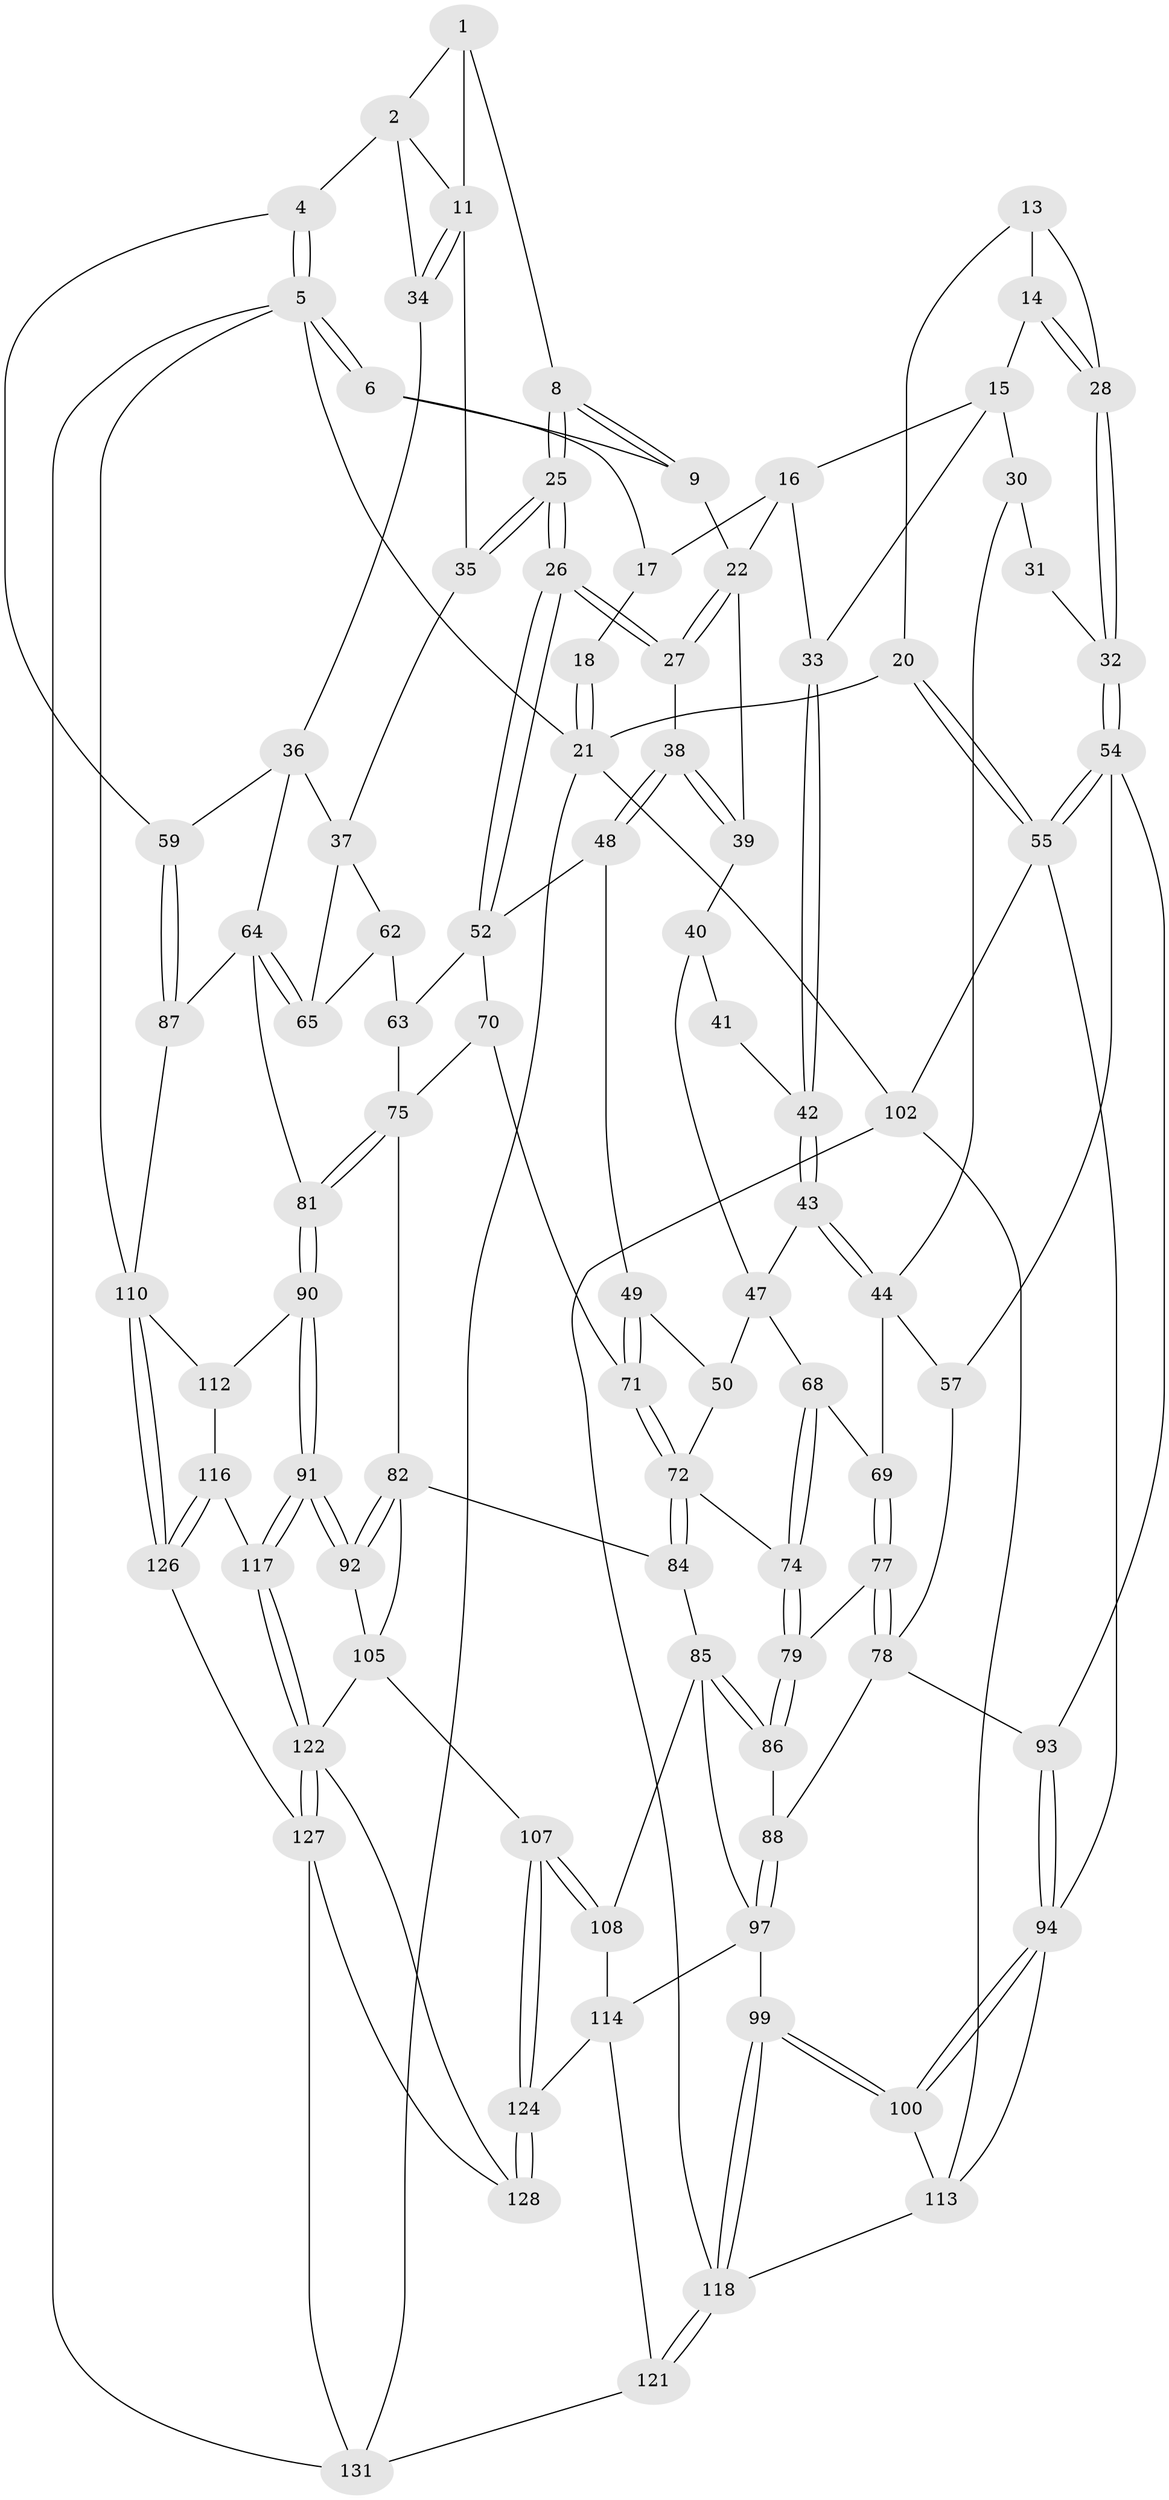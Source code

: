 // original degree distribution, {3: 0.022727272727272728, 4: 0.21212121212121213, 6: 0.21212121212121213, 5: 0.553030303030303}
// Generated by graph-tools (version 1.1) at 2025/11/02/27/25 16:11:52]
// undirected, 92 vertices, 204 edges
graph export_dot {
graph [start="1"]
  node [color=gray90,style=filled];
  1 [pos="+0.8327979620160133+0",super="+7"];
  2 [pos="+0.9310478851202246+0.0689889398796044",super="+3"];
  4 [pos="+1+0.1629827754179059"];
  5 [pos="+1+0",super="+109"];
  6 [pos="+0.8324657560840538+0",super="+10"];
  8 [pos="+0.659116758918244+0.12788331550013401"];
  9 [pos="+0.4638685604860879+0"];
  11 [pos="+0.8329188942840048+0.12697056658124892",super="+12"];
  13 [pos="+0.12396955364094076+0.06059868925696604",super="+19"];
  14 [pos="+0.141324754659548+0.11715403308951608"];
  15 [pos="+0.15139319212664007+0.12314177681378963",super="+29"];
  16 [pos="+0.25731624971174727+0.07763497585853638",super="+24"];
  17 [pos="+0.4406504317741241+0"];
  18 [pos="+0.10460949530519162+0"];
  20 [pos="+0+0.10464589086526399"];
  21 [pos="+0+0",super="+104"];
  22 [pos="+0.4547541000196524+0",super="+23"];
  25 [pos="+0.6579517244627299+0.25397002960746207"];
  26 [pos="+0.6417099075378122+0.2978834597863538"];
  27 [pos="+0.4455784019261789+0.10954261685024146"];
  28 [pos="+0.04866618918982989+0.19114933468078107"];
  30 [pos="+0.1594781218791657+0.21146500423341205",super="+45"];
  31 [pos="+0.09215748597663534+0.24460694149223255"];
  32 [pos="+0.0720299428745768+0.24066318509159065"];
  33 [pos="+0.2409251728318605+0.19268200176127212"];
  34 [pos="+1+0.19082768580209275"];
  35 [pos="+0.8258725828342499+0.19017635296790605"];
  36 [pos="+0.9224582180231828+0.2655274007468525",super="+60"];
  37 [pos="+0.8723379996651461+0.2650858417823641",super="+61"];
  38 [pos="+0.42333411754740136+0.16887141832118327"];
  39 [pos="+0.3962103648997842+0.18635854601022558"];
  40 [pos="+0.3872866413734455+0.1966821488438211",super="+46"];
  41 [pos="+0.28692596233260487+0.22560171929992082"];
  42 [pos="+0.24209079510336048+0.19724274992776827"];
  43 [pos="+0.21635209297887106+0.2989939051046376"];
  44 [pos="+0.18939418467797328+0.3176022469904268",super="+56"];
  47 [pos="+0.3291185946181943+0.3129837440676867",super="+51"];
  48 [pos="+0.4711155745760078+0.2983117046609747"];
  49 [pos="+0.42345388142637935+0.3325792277446847"];
  50 [pos="+0.3995342841328459+0.33951027792312555"];
  52 [pos="+0.6412467875708883+0.3029945598801082",super="+53"];
  54 [pos="+0+0.45334090150616463",super="+58"];
  55 [pos="+0+0.4938128075396047",super="+96"];
  57 [pos="+0.07439994592717036+0.43155428840604504"];
  59 [pos="+1+0.46115696193457145"];
  62 [pos="+0.8241002593752964+0.30253520417992485",super="+66"];
  63 [pos="+0.8131101484218743+0.30529807675000076",super="+67"];
  64 [pos="+0.9289471978097897+0.44334043772421394",super="+80"];
  65 [pos="+0.8907227383784775+0.4338958880954626"];
  68 [pos="+0.3214241086965422+0.3704429778237008"];
  69 [pos="+0.25261863816323676+0.4095719660831221"];
  70 [pos="+0.6248374070429137+0.36365815430987936"];
  71 [pos="+0.4750759241641853+0.4420097835609734"];
  72 [pos="+0.44654338316639147+0.47520655150457114",super="+73"];
  74 [pos="+0.35999995220280373+0.46418402542091364"];
  75 [pos="+0.7606616383419109+0.4657853074640179",super="+76"];
  77 [pos="+0.2734205158973158+0.4955717795233909"];
  78 [pos="+0.2578899938854545+0.5175267432293357",super="+89"];
  79 [pos="+0.34405614364147347+0.4774879879742548"];
  81 [pos="+0.844812353641566+0.6165343089771229"];
  82 [pos="+0.6229576953715537+0.5530856986543244",super="+83"];
  84 [pos="+0.4808304029158459+0.5865153571073073"];
  85 [pos="+0.47316322412235934+0.5909996386604988",super="+101"];
  86 [pos="+0.37358744657504867+0.5713417747516139"];
  87 [pos="+1+0.5035179454243082"];
  88 [pos="+0.3031768917092563+0.5975099823055332"];
  90 [pos="+0.8414375299827679+0.6330955449637075"];
  91 [pos="+0.7472051296224423+0.7146952793692389"];
  92 [pos="+0.7368634148467659+0.708288686161187"];
  93 [pos="+0.16333619069843858+0.6057453328870132"];
  94 [pos="+0.16287698762096484+0.6667606488995791",super="+95"];
  97 [pos="+0.3047818468149408+0.6317750136944364",super="+98"];
  99 [pos="+0.18530204958710975+0.7263895984112256"];
  100 [pos="+0.17833882570465426+0.7184823727807723"];
  102 [pos="+0+0.7949563350474075",super="+103"];
  105 [pos="+0.5579974691950452+0.7329581996710752",super="+106"];
  107 [pos="+0.5203153940800643+0.7956309737657243"];
  108 [pos="+0.4065623527649576+0.7451278198804662"];
  110 [pos="+1+1",super="+111"];
  112 [pos="+0.9825570809380971+0.7120179104389189"];
  113 [pos="+0.05896533398351977+0.7248992581340232",super="+115"];
  114 [pos="+0.36311104474437206+0.7741631990884503",super="+120"];
  116 [pos="+0.8030750422664646+0.787275614455959"];
  117 [pos="+0.7528692027206975+0.7544625422851119"];
  118 [pos="+0.16298933794443685+0.8851927263371036",super="+119"];
  121 [pos="+0.21593183078720382+0.9669026883619574"];
  122 [pos="+0.7365665453062079+0.78012591215475",super="+123"];
  124 [pos="+0.447285418067432+0.8643454591183657",super="+125"];
  126 [pos="+0.9281262675646534+0.8979213645844938"];
  127 [pos="+0.7514690591173182+0.9415835205867558",super="+130"];
  128 [pos="+0.5823795712183146+1",super="+129"];
  131 [pos="+0.6049442943158861+1",super="+132"];
  1 -- 2;
  1 -- 8;
  1 -- 11;
  2 -- 11;
  2 -- 34;
  2 -- 4;
  4 -- 5;
  4 -- 5;
  4 -- 59;
  5 -- 6;
  5 -- 6;
  5 -- 21 [weight=2];
  5 -- 131;
  5 -- 110;
  6 -- 9;
  6 -- 17;
  8 -- 9;
  8 -- 9;
  8 -- 25;
  8 -- 25;
  9 -- 22;
  11 -- 34;
  11 -- 34;
  11 -- 35;
  13 -- 14;
  13 -- 28;
  13 -- 20;
  14 -- 15;
  14 -- 28;
  14 -- 28;
  15 -- 16;
  15 -- 33;
  15 -- 30;
  16 -- 17;
  16 -- 33;
  16 -- 22;
  17 -- 18;
  18 -- 21;
  18 -- 21;
  20 -- 21;
  20 -- 55;
  20 -- 55;
  21 -- 131;
  21 -- 102;
  22 -- 27;
  22 -- 27;
  22 -- 39;
  25 -- 26;
  25 -- 26;
  25 -- 35;
  25 -- 35;
  26 -- 27;
  26 -- 27;
  26 -- 52;
  26 -- 52;
  27 -- 38;
  28 -- 32;
  28 -- 32;
  30 -- 31 [weight=2];
  30 -- 44;
  31 -- 32;
  32 -- 54;
  32 -- 54;
  33 -- 42;
  33 -- 42;
  34 -- 36;
  35 -- 37;
  36 -- 37;
  36 -- 64;
  36 -- 59;
  37 -- 65;
  37 -- 62;
  38 -- 39;
  38 -- 39;
  38 -- 48;
  38 -- 48;
  39 -- 40;
  40 -- 41 [weight=2];
  40 -- 47;
  41 -- 42;
  42 -- 43;
  42 -- 43;
  43 -- 44;
  43 -- 44;
  43 -- 47;
  44 -- 57;
  44 -- 69;
  47 -- 50;
  47 -- 68;
  48 -- 49;
  48 -- 52;
  49 -- 50;
  49 -- 71;
  49 -- 71;
  50 -- 72;
  52 -- 63;
  52 -- 70;
  54 -- 55;
  54 -- 55;
  54 -- 57;
  54 -- 93;
  55 -- 102;
  55 -- 94;
  57 -- 78;
  59 -- 87;
  59 -- 87;
  62 -- 63 [weight=2];
  62 -- 65;
  63 -- 75;
  64 -- 65;
  64 -- 65;
  64 -- 81;
  64 -- 87;
  68 -- 69;
  68 -- 74;
  68 -- 74;
  69 -- 77;
  69 -- 77;
  70 -- 71;
  70 -- 75;
  71 -- 72;
  71 -- 72;
  72 -- 84;
  72 -- 84;
  72 -- 74;
  74 -- 79;
  74 -- 79;
  75 -- 81;
  75 -- 81;
  75 -- 82;
  77 -- 78;
  77 -- 78;
  77 -- 79;
  78 -- 88;
  78 -- 93;
  79 -- 86;
  79 -- 86;
  81 -- 90;
  81 -- 90;
  82 -- 92;
  82 -- 92;
  82 -- 105;
  82 -- 84;
  84 -- 85;
  85 -- 86;
  85 -- 86;
  85 -- 97;
  85 -- 108;
  86 -- 88;
  87 -- 110;
  88 -- 97;
  88 -- 97;
  90 -- 91;
  90 -- 91;
  90 -- 112;
  91 -- 92;
  91 -- 92;
  91 -- 117;
  91 -- 117;
  92 -- 105;
  93 -- 94;
  93 -- 94;
  94 -- 100;
  94 -- 100;
  94 -- 113;
  97 -- 114;
  97 -- 99;
  99 -- 100;
  99 -- 100;
  99 -- 118;
  99 -- 118;
  100 -- 113;
  102 -- 113;
  102 -- 118;
  105 -- 122;
  105 -- 107;
  107 -- 108;
  107 -- 108;
  107 -- 124;
  107 -- 124;
  108 -- 114;
  110 -- 126;
  110 -- 126;
  110 -- 112;
  112 -- 116;
  113 -- 118;
  114 -- 121;
  114 -- 124;
  116 -- 117;
  116 -- 126;
  116 -- 126;
  117 -- 122;
  117 -- 122;
  118 -- 121;
  118 -- 121;
  121 -- 131;
  122 -- 127;
  122 -- 127;
  122 -- 128;
  124 -- 128 [weight=2];
  124 -- 128;
  126 -- 127;
  127 -- 131;
  127 -- 128;
}
